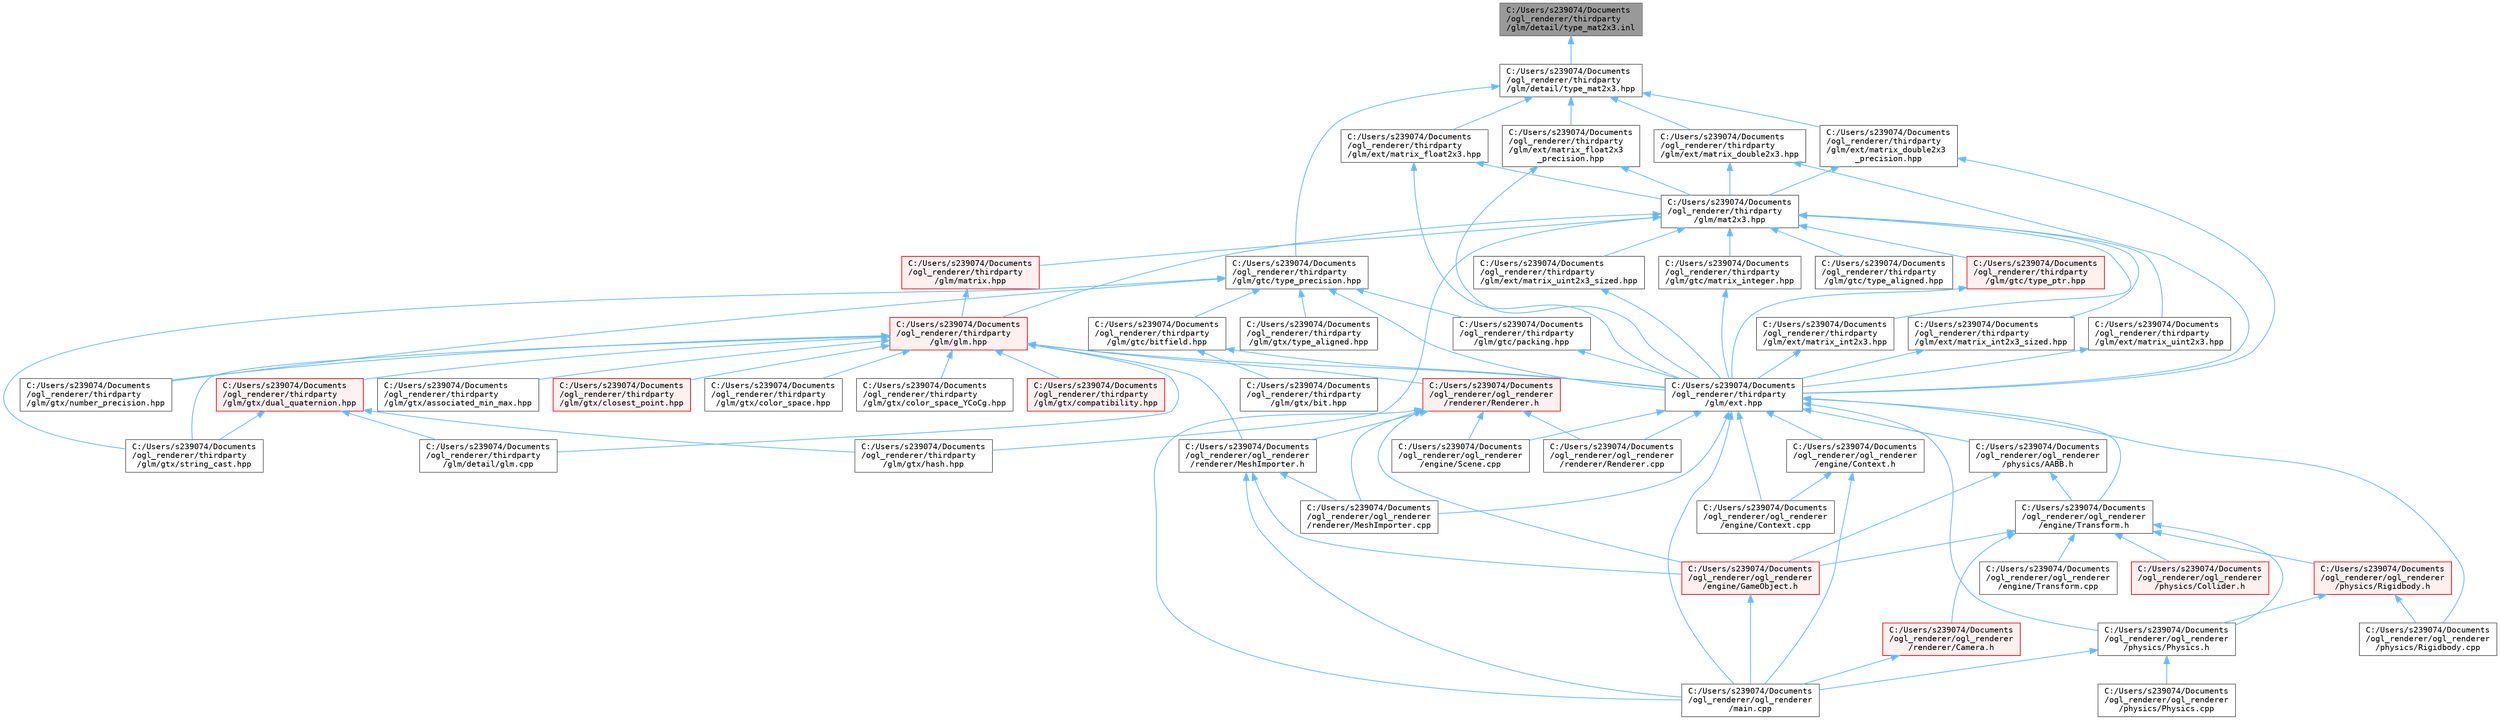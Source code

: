 digraph "C:/Users/s239074/Documents/ogl_renderer/thirdparty/glm/detail/type_mat2x3.inl"
{
 // LATEX_PDF_SIZE
  bgcolor="transparent";
  edge [fontname=Terminal,fontsize=10,labelfontname=Helvetica,labelfontsize=10];
  node [fontname=Terminal,fontsize=10,shape=box,height=0.2,width=0.4];
  Node1 [label="C:/Users/s239074/Documents\l/ogl_renderer/thirdparty\l/glm/detail/type_mat2x3.inl",height=0.2,width=0.4,color="gray40", fillcolor="grey60", style="filled", fontcolor="black",tooltip=" "];
  Node1 -> Node2 [dir="back",color="steelblue1",style="solid"];
  Node2 [label="C:/Users/s239074/Documents\l/ogl_renderer/thirdparty\l/glm/detail/type_mat2x3.hpp",height=0.2,width=0.4,color="grey40", fillcolor="white", style="filled",URL="$type__mat2x3_8hpp.html",tooltip=" "];
  Node2 -> Node3 [dir="back",color="steelblue1",style="solid"];
  Node3 [label="C:/Users/s239074/Documents\l/ogl_renderer/thirdparty\l/glm/ext/matrix_double2x3.hpp",height=0.2,width=0.4,color="grey40", fillcolor="white", style="filled",URL="$matrix__double2x3_8hpp.html",tooltip=" "];
  Node3 -> Node4 [dir="back",color="steelblue1",style="solid"];
  Node4 [label="C:/Users/s239074/Documents\l/ogl_renderer/thirdparty\l/glm/ext.hpp",height=0.2,width=0.4,color="grey40", fillcolor="white", style="filled",URL="$ext_8hpp.html",tooltip=" "];
  Node4 -> Node5 [dir="back",color="steelblue1",style="solid"];
  Node5 [label="C:/Users/s239074/Documents\l/ogl_renderer/ogl_renderer\l/engine/Context.cpp",height=0.2,width=0.4,color="grey40", fillcolor="white", style="filled",URL="$_context_8cpp.html",tooltip=" "];
  Node4 -> Node6 [dir="back",color="steelblue1",style="solid"];
  Node6 [label="C:/Users/s239074/Documents\l/ogl_renderer/ogl_renderer\l/engine/Context.h",height=0.2,width=0.4,color="grey40", fillcolor="white", style="filled",URL="$_context_8h.html",tooltip=" "];
  Node6 -> Node5 [dir="back",color="steelblue1",style="solid"];
  Node6 -> Node7 [dir="back",color="steelblue1",style="solid"];
  Node7 [label="C:/Users/s239074/Documents\l/ogl_renderer/ogl_renderer\l/main.cpp",height=0.2,width=0.4,color="grey40", fillcolor="white", style="filled",URL="$main_8cpp.html",tooltip=" "];
  Node4 -> Node8 [dir="back",color="steelblue1",style="solid"];
  Node8 [label="C:/Users/s239074/Documents\l/ogl_renderer/ogl_renderer\l/engine/Scene.cpp",height=0.2,width=0.4,color="grey40", fillcolor="white", style="filled",URL="$_scene_8cpp.html",tooltip=" "];
  Node4 -> Node9 [dir="back",color="steelblue1",style="solid"];
  Node9 [label="C:/Users/s239074/Documents\l/ogl_renderer/ogl_renderer\l/engine/Transform.h",height=0.2,width=0.4,color="grey40", fillcolor="white", style="filled",URL="$_transform_8h.html",tooltip=" "];
  Node9 -> Node10 [dir="back",color="steelblue1",style="solid"];
  Node10 [label="C:/Users/s239074/Documents\l/ogl_renderer/ogl_renderer\l/engine/GameObject.h",height=0.2,width=0.4,color="red", fillcolor="#FFF0F0", style="filled",URL="$_game_object_8h.html",tooltip=" "];
  Node10 -> Node7 [dir="back",color="steelblue1",style="solid"];
  Node9 -> Node13 [dir="back",color="steelblue1",style="solid"];
  Node13 [label="C:/Users/s239074/Documents\l/ogl_renderer/ogl_renderer\l/engine/Transform.cpp",height=0.2,width=0.4,color="grey40", fillcolor="white", style="filled",URL="$_transform_8cpp.html",tooltip=" "];
  Node9 -> Node14 [dir="back",color="steelblue1",style="solid"];
  Node14 [label="C:/Users/s239074/Documents\l/ogl_renderer/ogl_renderer\l/physics/Collider.h",height=0.2,width=0.4,color="red", fillcolor="#FFF0F0", style="filled",URL="$_collider_8h.html",tooltip=" "];
  Node9 -> Node16 [dir="back",color="steelblue1",style="solid"];
  Node16 [label="C:/Users/s239074/Documents\l/ogl_renderer/ogl_renderer\l/physics/Physics.h",height=0.2,width=0.4,color="grey40", fillcolor="white", style="filled",URL="$_physics_8h.html",tooltip=" "];
  Node16 -> Node7 [dir="back",color="steelblue1",style="solid"];
  Node16 -> Node17 [dir="back",color="steelblue1",style="solid"];
  Node17 [label="C:/Users/s239074/Documents\l/ogl_renderer/ogl_renderer\l/physics/Physics.cpp",height=0.2,width=0.4,color="grey40", fillcolor="white", style="filled",URL="$_physics_8cpp.html",tooltip=" "];
  Node9 -> Node19 [dir="back",color="steelblue1",style="solid"];
  Node19 [label="C:/Users/s239074/Documents\l/ogl_renderer/ogl_renderer\l/physics/Rigidbody.h",height=0.2,width=0.4,color="red", fillcolor="#FFF0F0", style="filled",URL="$_rigidbody_8h.html",tooltip=" "];
  Node19 -> Node16 [dir="back",color="steelblue1",style="solid"];
  Node19 -> Node20 [dir="back",color="steelblue1",style="solid"];
  Node20 [label="C:/Users/s239074/Documents\l/ogl_renderer/ogl_renderer\l/physics/Rigidbody.cpp",height=0.2,width=0.4,color="grey40", fillcolor="white", style="filled",URL="$_rigidbody_8cpp.html",tooltip=" "];
  Node9 -> Node21 [dir="back",color="steelblue1",style="solid"];
  Node21 [label="C:/Users/s239074/Documents\l/ogl_renderer/ogl_renderer\l/renderer/Camera.h",height=0.2,width=0.4,color="red", fillcolor="#FFF0F0", style="filled",URL="$ogl__renderer_2renderer_2_camera_8h.html",tooltip=" "];
  Node21 -> Node7 [dir="back",color="steelblue1",style="solid"];
  Node4 -> Node7 [dir="back",color="steelblue1",style="solid"];
  Node4 -> Node23 [dir="back",color="steelblue1",style="solid"];
  Node23 [label="C:/Users/s239074/Documents\l/ogl_renderer/ogl_renderer\l/physics/AABB.h",height=0.2,width=0.4,color="grey40", fillcolor="white", style="filled",URL="$ogl__renderer_2physics_2_a_a_b_b_8h.html",tooltip=" "];
  Node23 -> Node10 [dir="back",color="steelblue1",style="solid"];
  Node23 -> Node9 [dir="back",color="steelblue1",style="solid"];
  Node4 -> Node16 [dir="back",color="steelblue1",style="solid"];
  Node4 -> Node20 [dir="back",color="steelblue1",style="solid"];
  Node4 -> Node24 [dir="back",color="steelblue1",style="solid"];
  Node24 [label="C:/Users/s239074/Documents\l/ogl_renderer/ogl_renderer\l/renderer/MeshImporter.cpp",height=0.2,width=0.4,color="grey40", fillcolor="white", style="filled",URL="$_mesh_importer_8cpp.html",tooltip=" "];
  Node4 -> Node25 [dir="back",color="steelblue1",style="solid"];
  Node25 [label="C:/Users/s239074/Documents\l/ogl_renderer/ogl_renderer\l/renderer/Renderer.cpp",height=0.2,width=0.4,color="grey40", fillcolor="white", style="filled",URL="$_renderer_8cpp.html",tooltip=" "];
  Node3 -> Node26 [dir="back",color="steelblue1",style="solid"];
  Node26 [label="C:/Users/s239074/Documents\l/ogl_renderer/thirdparty\l/glm/mat2x3.hpp",height=0.2,width=0.4,color="grey40", fillcolor="white", style="filled",URL="$mat2x3_8hpp.html",tooltip=" "];
  Node26 -> Node27 [dir="back",color="steelblue1",style="solid"];
  Node27 [label="C:/Users/s239074/Documents\l/ogl_renderer/thirdparty\l/glm/ext/matrix_int2x3.hpp",height=0.2,width=0.4,color="grey40", fillcolor="white", style="filled",URL="$matrix__int2x3_8hpp.html",tooltip=" "];
  Node27 -> Node4 [dir="back",color="steelblue1",style="solid"];
  Node26 -> Node28 [dir="back",color="steelblue1",style="solid"];
  Node28 [label="C:/Users/s239074/Documents\l/ogl_renderer/thirdparty\l/glm/ext/matrix_int2x3_sized.hpp",height=0.2,width=0.4,color="grey40", fillcolor="white", style="filled",URL="$matrix__int2x3__sized_8hpp.html",tooltip=" "];
  Node28 -> Node4 [dir="back",color="steelblue1",style="solid"];
  Node26 -> Node29 [dir="back",color="steelblue1",style="solid"];
  Node29 [label="C:/Users/s239074/Documents\l/ogl_renderer/thirdparty\l/glm/ext/matrix_uint2x3.hpp",height=0.2,width=0.4,color="grey40", fillcolor="white", style="filled",URL="$matrix__uint2x3_8hpp.html",tooltip=" "];
  Node29 -> Node4 [dir="back",color="steelblue1",style="solid"];
  Node26 -> Node30 [dir="back",color="steelblue1",style="solid"];
  Node30 [label="C:/Users/s239074/Documents\l/ogl_renderer/thirdparty\l/glm/ext/matrix_uint2x3_sized.hpp",height=0.2,width=0.4,color="grey40", fillcolor="white", style="filled",URL="$matrix__uint2x3__sized_8hpp.html",tooltip=" "];
  Node30 -> Node4 [dir="back",color="steelblue1",style="solid"];
  Node26 -> Node31 [dir="back",color="steelblue1",style="solid"];
  Node31 [label="C:/Users/s239074/Documents\l/ogl_renderer/thirdparty\l/glm/glm.hpp",height=0.2,width=0.4,color="red", fillcolor="#FFF0F0", style="filled",URL="$glm_8hpp.html",tooltip=" "];
  Node31 -> Node32 [dir="back",color="steelblue1",style="solid"];
  Node32 [label="C:/Users/s239074/Documents\l/ogl_renderer/ogl_renderer\l/renderer/MeshImporter.h",height=0.2,width=0.4,color="grey40", fillcolor="white", style="filled",URL="$_mesh_importer_8h.html",tooltip=" "];
  Node32 -> Node10 [dir="back",color="steelblue1",style="solid"];
  Node32 -> Node7 [dir="back",color="steelblue1",style="solid"];
  Node32 -> Node24 [dir="back",color="steelblue1",style="solid"];
  Node31 -> Node33 [dir="back",color="steelblue1",style="solid"];
  Node33 [label="C:/Users/s239074/Documents\l/ogl_renderer/ogl_renderer\l/renderer/Renderer.h",height=0.2,width=0.4,color="red", fillcolor="#FFF0F0", style="filled",URL="$_renderer_8h.html",tooltip=" "];
  Node33 -> Node10 [dir="back",color="steelblue1",style="solid"];
  Node33 -> Node8 [dir="back",color="steelblue1",style="solid"];
  Node33 -> Node7 [dir="back",color="steelblue1",style="solid"];
  Node33 -> Node24 [dir="back",color="steelblue1",style="solid"];
  Node33 -> Node32 [dir="back",color="steelblue1",style="solid"];
  Node33 -> Node25 [dir="back",color="steelblue1",style="solid"];
  Node31 -> Node38 [dir="back",color="steelblue1",style="solid"];
  Node38 [label="C:/Users/s239074/Documents\l/ogl_renderer/thirdparty\l/glm/detail/glm.cpp",height=0.2,width=0.4,color="grey40", fillcolor="white", style="filled",URL="$glm_8cpp.html",tooltip=" "];
  Node31 -> Node4 [dir="back",color="steelblue1",style="solid"];
  Node31 -> Node39 [dir="back",color="steelblue1",style="solid"];
  Node39 [label="C:/Users/s239074/Documents\l/ogl_renderer/thirdparty\l/glm/gtx/associated_min_max.hpp",height=0.2,width=0.4,color="grey40", fillcolor="white", style="filled",URL="$associated__min__max_8hpp.html",tooltip=" "];
  Node31 -> Node40 [dir="back",color="steelblue1",style="solid"];
  Node40 [label="C:/Users/s239074/Documents\l/ogl_renderer/thirdparty\l/glm/gtx/closest_point.hpp",height=0.2,width=0.4,color="red", fillcolor="#FFF0F0", style="filled",URL="$closest__point_8hpp.html",tooltip=" "];
  Node31 -> Node42 [dir="back",color="steelblue1",style="solid"];
  Node42 [label="C:/Users/s239074/Documents\l/ogl_renderer/thirdparty\l/glm/gtx/color_space.hpp",height=0.2,width=0.4,color="grey40", fillcolor="white", style="filled",URL="$gtx_2color__space_8hpp.html",tooltip=" "];
  Node31 -> Node43 [dir="back",color="steelblue1",style="solid"];
  Node43 [label="C:/Users/s239074/Documents\l/ogl_renderer/thirdparty\l/glm/gtx/color_space_YCoCg.hpp",height=0.2,width=0.4,color="grey40", fillcolor="white", style="filled",URL="$color__space___y_co_cg_8hpp.html",tooltip=" "];
  Node31 -> Node44 [dir="back",color="steelblue1",style="solid"];
  Node44 [label="C:/Users/s239074/Documents\l/ogl_renderer/thirdparty\l/glm/gtx/compatibility.hpp",height=0.2,width=0.4,color="red", fillcolor="#FFF0F0", style="filled",URL="$compatibility_8hpp.html",tooltip=" "];
  Node31 -> Node47 [dir="back",color="steelblue1",style="solid"];
  Node47 [label="C:/Users/s239074/Documents\l/ogl_renderer/thirdparty\l/glm/gtx/dual_quaternion.hpp",height=0.2,width=0.4,color="red", fillcolor="#FFF0F0", style="filled",URL="$dual__quaternion_8hpp.html",tooltip=" "];
  Node47 -> Node38 [dir="back",color="steelblue1",style="solid"];
  Node47 -> Node48 [dir="back",color="steelblue1",style="solid"];
  Node48 [label="C:/Users/s239074/Documents\l/ogl_renderer/thirdparty\l/glm/gtx/hash.hpp",height=0.2,width=0.4,color="grey40", fillcolor="white", style="filled",URL="$hash_8hpp.html",tooltip=" "];
  Node47 -> Node49 [dir="back",color="steelblue1",style="solid"];
  Node49 [label="C:/Users/s239074/Documents\l/ogl_renderer/thirdparty\l/glm/gtx/string_cast.hpp",height=0.2,width=0.4,color="grey40", fillcolor="white", style="filled",URL="$string__cast_8hpp.html",tooltip=" "];
  Node31 -> Node69 [dir="back",color="steelblue1",style="solid"];
  Node69 [label="C:/Users/s239074/Documents\l/ogl_renderer/thirdparty\l/glm/gtx/number_precision.hpp",height=0.2,width=0.4,color="grey40", fillcolor="white", style="filled",URL="$number__precision_8hpp.html",tooltip=" "];
  Node31 -> Node49 [dir="back",color="steelblue1",style="solid"];
  Node26 -> Node90 [dir="back",color="steelblue1",style="solid"];
  Node90 [label="C:/Users/s239074/Documents\l/ogl_renderer/thirdparty\l/glm/gtc/matrix_integer.hpp",height=0.2,width=0.4,color="grey40", fillcolor="white", style="filled",URL="$gtc_2matrix__integer_8hpp.html",tooltip=" "];
  Node90 -> Node4 [dir="back",color="steelblue1",style="solid"];
  Node26 -> Node91 [dir="back",color="steelblue1",style="solid"];
  Node91 [label="C:/Users/s239074/Documents\l/ogl_renderer/thirdparty\l/glm/gtc/type_aligned.hpp",height=0.2,width=0.4,color="grey40", fillcolor="white", style="filled",URL="$gtc_2type__aligned_8hpp.html",tooltip=" "];
  Node26 -> Node92 [dir="back",color="steelblue1",style="solid"];
  Node92 [label="C:/Users/s239074/Documents\l/ogl_renderer/thirdparty\l/glm/gtc/type_ptr.hpp",height=0.2,width=0.4,color="red", fillcolor="#FFF0F0", style="filled",URL="$type__ptr_8hpp.html",tooltip=" "];
  Node92 -> Node4 [dir="back",color="steelblue1",style="solid"];
  Node26 -> Node48 [dir="back",color="steelblue1",style="solid"];
  Node26 -> Node94 [dir="back",color="steelblue1",style="solid"];
  Node94 [label="C:/Users/s239074/Documents\l/ogl_renderer/thirdparty\l/glm/matrix.hpp",height=0.2,width=0.4,color="red", fillcolor="#FFF0F0", style="filled",URL="$matrix_8hpp.html",tooltip=" "];
  Node94 -> Node31 [dir="back",color="steelblue1",style="solid"];
  Node2 -> Node156 [dir="back",color="steelblue1",style="solid"];
  Node156 [label="C:/Users/s239074/Documents\l/ogl_renderer/thirdparty\l/glm/ext/matrix_double2x3\l_precision.hpp",height=0.2,width=0.4,color="grey40", fillcolor="white", style="filled",URL="$matrix__double2x3__precision_8hpp.html",tooltip=" "];
  Node156 -> Node4 [dir="back",color="steelblue1",style="solid"];
  Node156 -> Node26 [dir="back",color="steelblue1",style="solid"];
  Node2 -> Node157 [dir="back",color="steelblue1",style="solid"];
  Node157 [label="C:/Users/s239074/Documents\l/ogl_renderer/thirdparty\l/glm/ext/matrix_float2x3.hpp",height=0.2,width=0.4,color="grey40", fillcolor="white", style="filled",URL="$matrix__float2x3_8hpp.html",tooltip=" "];
  Node157 -> Node4 [dir="back",color="steelblue1",style="solid"];
  Node157 -> Node26 [dir="back",color="steelblue1",style="solid"];
  Node2 -> Node158 [dir="back",color="steelblue1",style="solid"];
  Node158 [label="C:/Users/s239074/Documents\l/ogl_renderer/thirdparty\l/glm/ext/matrix_float2x3\l_precision.hpp",height=0.2,width=0.4,color="grey40", fillcolor="white", style="filled",URL="$matrix__float2x3__precision_8hpp.html",tooltip=" "];
  Node158 -> Node4 [dir="back",color="steelblue1",style="solid"];
  Node158 -> Node26 [dir="back",color="steelblue1",style="solid"];
  Node2 -> Node114 [dir="back",color="steelblue1",style="solid"];
  Node114 [label="C:/Users/s239074/Documents\l/ogl_renderer/thirdparty\l/glm/gtc/type_precision.hpp",height=0.2,width=0.4,color="grey40", fillcolor="white", style="filled",URL="$type__precision_8hpp.html",tooltip=" "];
  Node114 -> Node4 [dir="back",color="steelblue1",style="solid"];
  Node114 -> Node115 [dir="back",color="steelblue1",style="solid"];
  Node115 [label="C:/Users/s239074/Documents\l/ogl_renderer/thirdparty\l/glm/gtc/bitfield.hpp",height=0.2,width=0.4,color="grey40", fillcolor="white", style="filled",URL="$bitfield_8hpp.html",tooltip=" "];
  Node115 -> Node4 [dir="back",color="steelblue1",style="solid"];
  Node115 -> Node116 [dir="back",color="steelblue1",style="solid"];
  Node116 [label="C:/Users/s239074/Documents\l/ogl_renderer/thirdparty\l/glm/gtx/bit.hpp",height=0.2,width=0.4,color="grey40", fillcolor="white", style="filled",URL="$bit_8hpp.html",tooltip=" "];
  Node114 -> Node117 [dir="back",color="steelblue1",style="solid"];
  Node117 [label="C:/Users/s239074/Documents\l/ogl_renderer/thirdparty\l/glm/gtc/packing.hpp",height=0.2,width=0.4,color="grey40", fillcolor="white", style="filled",URL="$gtc_2packing_8hpp.html",tooltip=" "];
  Node117 -> Node4 [dir="back",color="steelblue1",style="solid"];
  Node114 -> Node69 [dir="back",color="steelblue1",style="solid"];
  Node114 -> Node49 [dir="back",color="steelblue1",style="solid"];
  Node114 -> Node118 [dir="back",color="steelblue1",style="solid"];
  Node118 [label="C:/Users/s239074/Documents\l/ogl_renderer/thirdparty\l/glm/gtx/type_aligned.hpp",height=0.2,width=0.4,color="grey40", fillcolor="white", style="filled",URL="$gtx_2type__aligned_8hpp.html",tooltip=" "];
}
